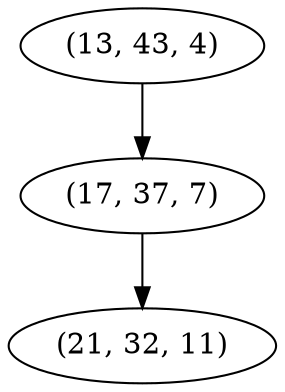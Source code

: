 digraph tree {
    "(13, 43, 4)";
    "(17, 37, 7)";
    "(21, 32, 11)";
    "(13, 43, 4)" -> "(17, 37, 7)";
    "(17, 37, 7)" -> "(21, 32, 11)";
}
